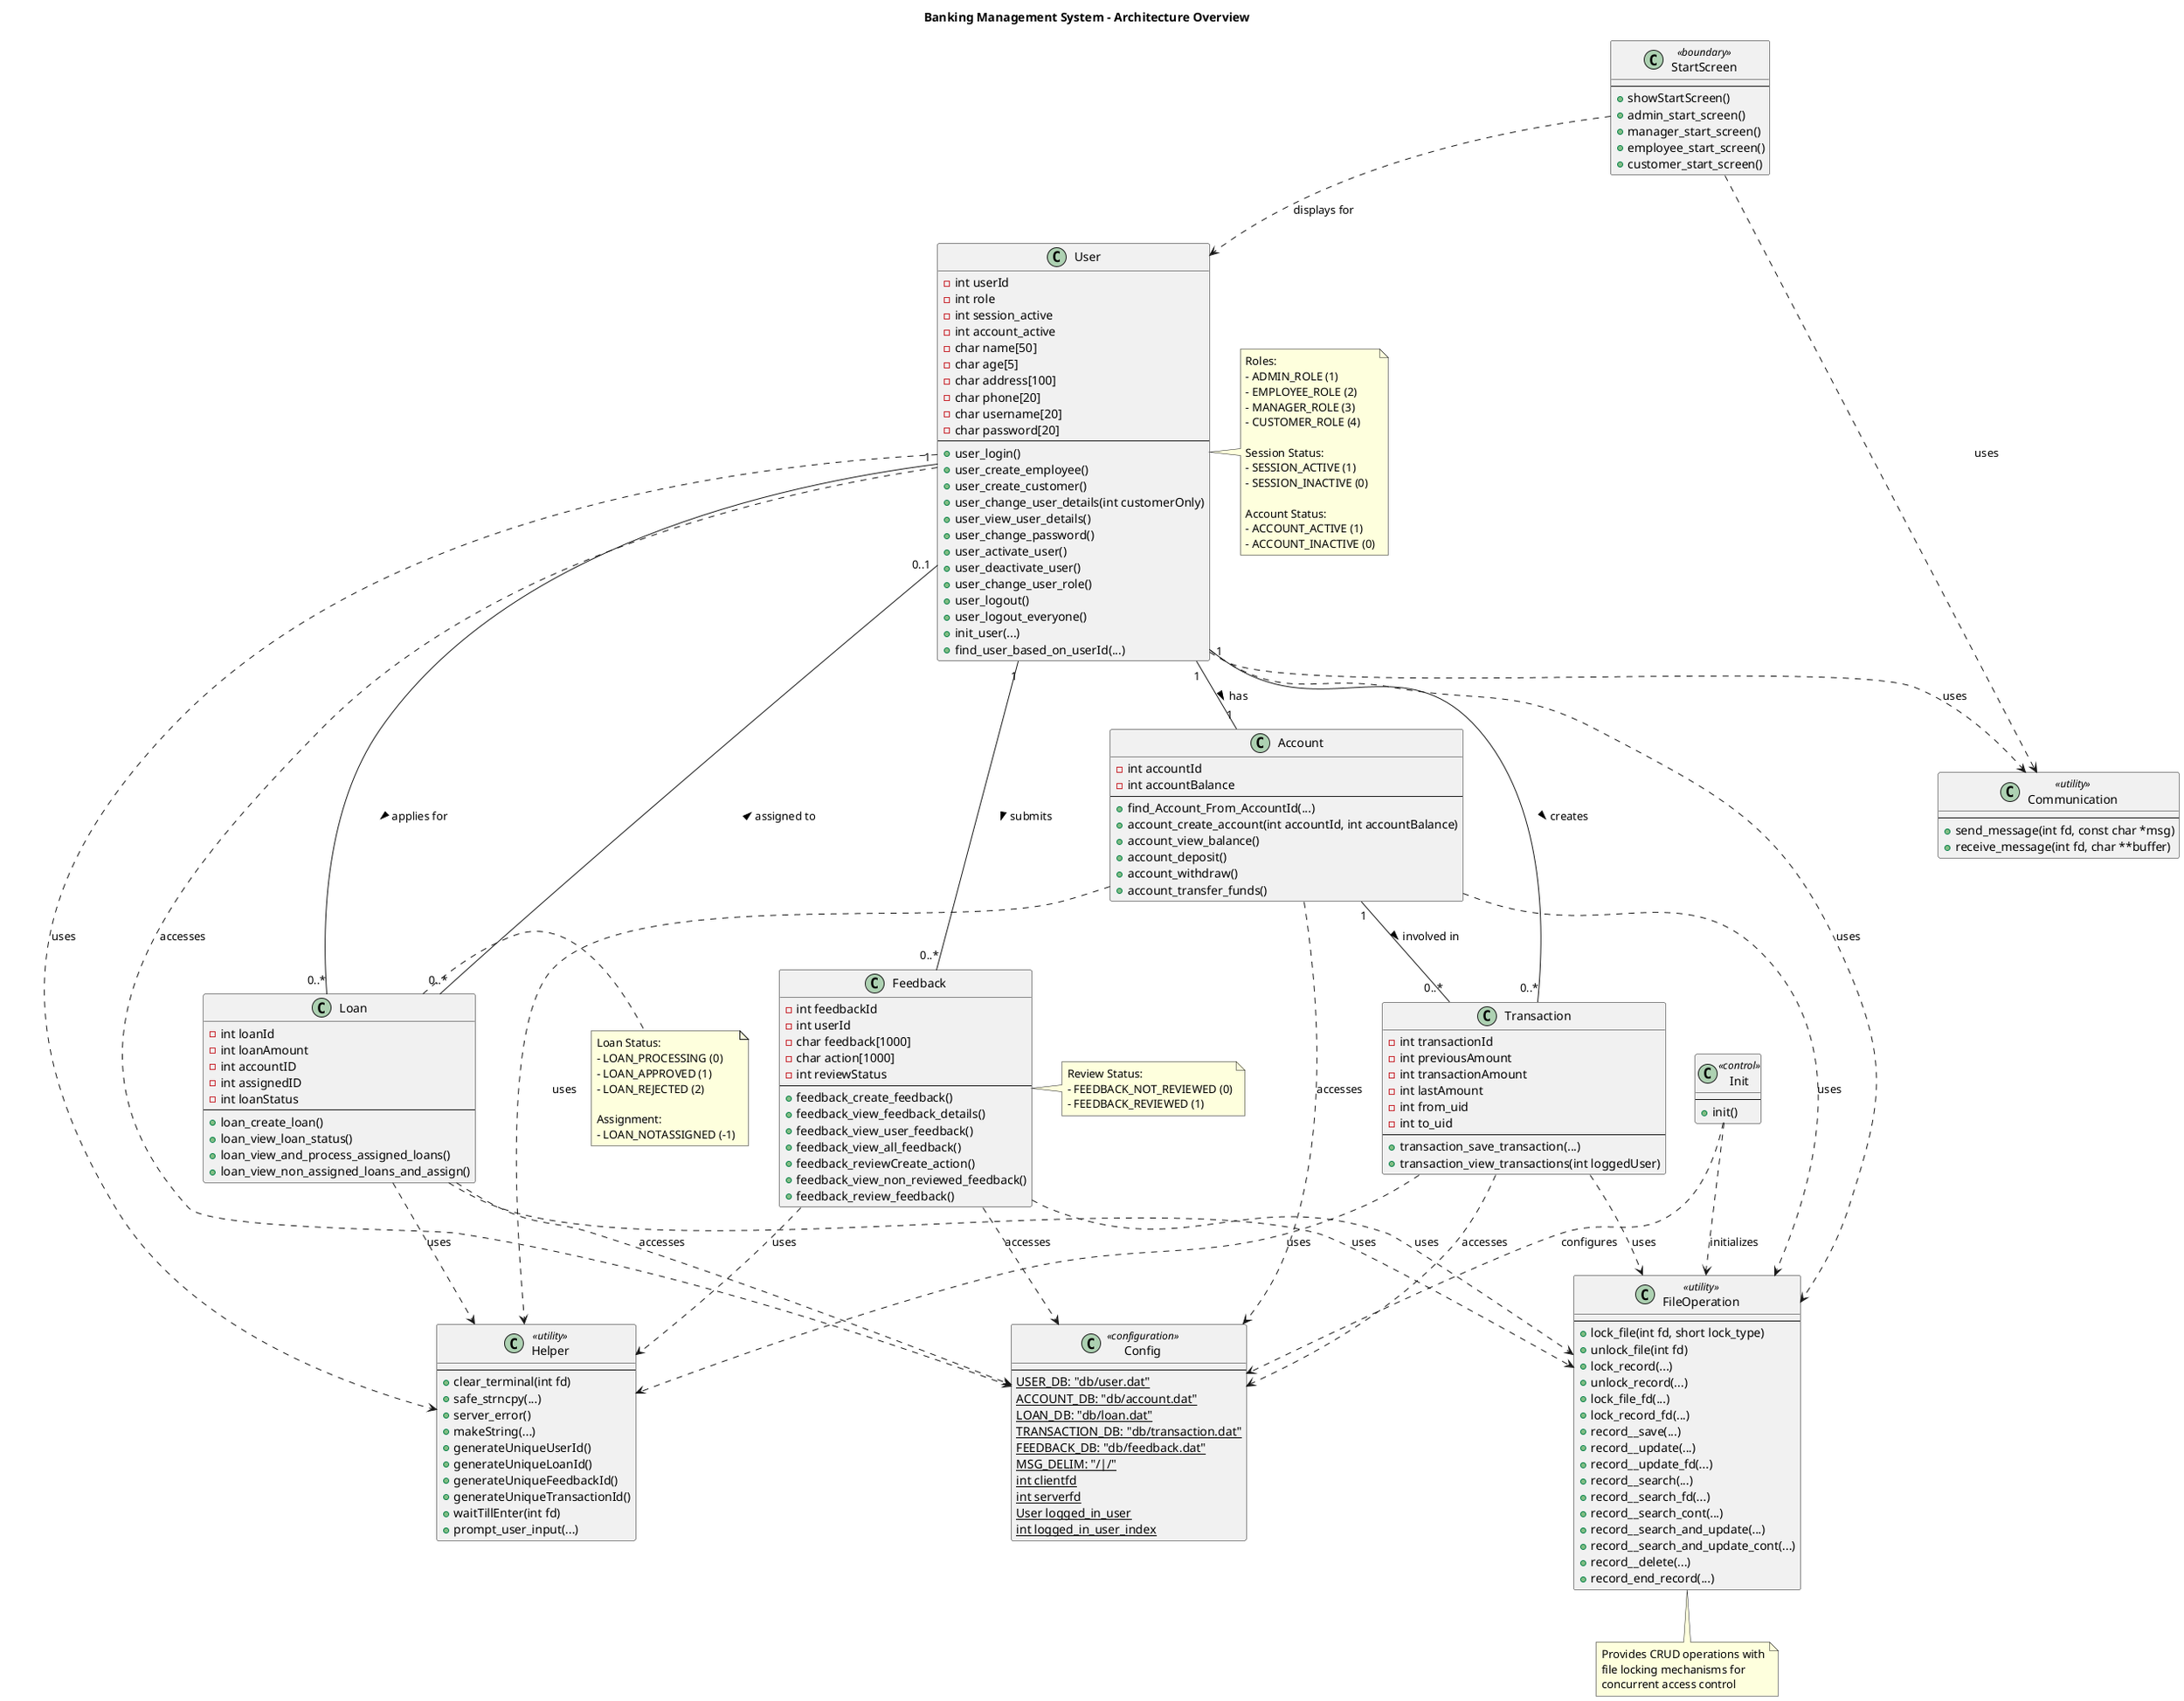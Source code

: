 @startuml Banking Management System - Class Diagram

' ============================================================================
' Banking Management System - UML Class Diagram
' Last Updated: October 31, 2025
' 
' Documentation Links:
' - Main README: ../README.md
' - Quick Start: QUICK_START.md
' - Flowcharts: flowchart.md
' - Workflow: ../workflow.c
' 
' View this diagram:
' 1. VS Code: Install PlantUML extension, press Alt+D (Option+D on Mac)
' 2. Online: https://www.plantuml.com/plantuml/uml/
' 3. CLI: plantuml class_diagram.puml
' ============================================================================

title Banking Management System - Architecture Overview

' ===================================
' Entity Classes (Data Models)
' ===================================

class User {
  - int userId
  - int role
  - int session_active
  - int account_active
  - char name[50]
  - char age[5]
  - char address[100]
  - char phone[20]
  - char username[20]
  - char password[20]
  --
  + user_login()
  + user_create_employee()
  + user_create_customer()
  + user_change_user_details(int customerOnly)
  + user_view_user_details()
  + user_change_password()
  + user_activate_user()
  + user_deactivate_user()
  + user_change_user_role()
  + user_logout()
  + user_logout_everyone()
  + init_user(...)
  + find_user_based_on_userId(...)
}

class Account {
  - int accountId
  - int accountBalance
  --
  + find_Account_From_AccountId(...)
  + account_create_account(int accountId, int accountBalance)
  + account_view_balance()
  + account_deposit()
  + account_withdraw()
  + account_transfer_funds()
}

class Transaction {
  - int transactionId
  - int previousAmount
  - int transactionAmount
  - int lastAmount
  - int from_uid
  - int to_uid
  --
  + transaction_save_transaction(...)
  + transaction_view_transactions(int loggedUser)
}

class Loan {
  - int loanId
  - int loanAmount
  - int accountID
  - int assignedID
  - int loanStatus
  --
  + loan_create_loan()
  + loan_view_loan_status()
  + loan_view_and_process_assigned_loans()
  + loan_view_non_assigned_loans_and_assign()
}

class Feedback {
  - int feedbackId
  - int userId
  - char feedback[1000]
  - char action[1000]
  - int reviewStatus
  --
  + feedback_create_feedback()
  + feedback_view_feedback_details()
  + feedback_view_user_feedback()
  + feedback_view_all_feedback()
  + feedback_reviewCreate_action()
  + feedback_view_non_reviewed_feedback()
  + feedback_review_feedback()
}

' ===================================
' Utility/Service Classes
' ===================================

class FileOperation <<utility>> {
  --
  + lock_file(int fd, short lock_type)
  + unlock_file(int fd)
  + lock_record(...)
  + unlock_record(...)
  + lock_file_fd(...)
  + lock_record_fd(...)
  + record__save(...)
  + record__update(...)
  + record__update_fd(...)
  + record__search(...)
  + record__search_fd(...)
  + record__search_cont(...)
  + record__search_and_update(...)
  + record__search_and_update_cont(...)
  + record__delete(...)
  + record_end_record(...)
}

class Communication <<utility>> {
  --
  + send_message(int fd, const char *msg)
  + receive_message(int fd, char **buffer)
}

class Helper <<utility>> {
  --
  + clear_terminal(int fd)
  + safe_strncpy(...)
  + server_error()
  + makeString(...)
  + generateUniqueUserId()
  + generateUniqueLoanId()
  + generateUniqueFeedbackId()
  + generateUniqueTransactionId()
  + waitTillEnter(int fd)
  + prompt_user_input(...)
}

class StartScreen <<boundary>> {
  --
  + showStartScreen()
  + admin_start_screen()
  + manager_start_screen()
  + employee_start_screen()
  + customer_start_screen()
}

class Init <<control>> {
  --
  + init()
}

class Config <<configuration>> {
  --
  {static} USER_DB: "db/user.dat"
  {static} ACCOUNT_DB: "db/account.dat"
  {static} LOAN_DB: "db/loan.dat"
  {static} TRANSACTION_DB: "db/transaction.dat"
  {static} FEEDBACK_DB: "db/feedback.dat"
  {static} MSG_DELIM: "/|/"
  {static} int clientfd
  {static} int serverfd
  {static} User logged_in_user
  {static} int logged_in_user_index
}

' ===================================
' Relationships
' ===================================

' User has one Account
User "1" -- "1" Account : has >

' User creates multiple Transactions
User "1" -- "0..*" Transaction : creates >

' Account has multiple Transactions
Account "1" -- "0..*" Transaction : involved in >

' User applies for multiple Loans
User "1" -- "0..*" Loan : applies for >

' User submits multiple Feedbacks
User "1" -- "0..*" Feedback : submits >

' Loan is assigned to User (Employee)
Loan "0..*" -- "0..1" User : assigned to >

' All entities use FileOperation for persistence
User ..> FileOperation : uses
Account ..> FileOperation : uses
Transaction ..> FileOperation : uses
Loan ..> FileOperation : uses
Feedback ..> FileOperation : uses

' Communication used by client-server
User ..> Communication : uses
StartScreen ..> Communication : uses

' Helper utilities used across system
User ..> Helper : uses
Account ..> Helper : uses
Loan ..> Helper : uses
Feedback ..> Helper : uses
Transaction ..> Helper : uses

' StartScreen displays UI for different roles
StartScreen ..> User : displays for

' Init initializes the system
Init ..> Config : configures
Init ..> FileOperation : initializes

' Config provides global configuration
User ..> Config : accesses
Account ..> Config : accesses
Loan ..> Config : accesses
Feedback ..> Config : accesses
Transaction ..> Config : accesses

' ===================================
' Notes
' ===================================

note right of User
  Roles:
  - ADMIN_ROLE (1)
  - EMPLOYEE_ROLE (2)
  - MANAGER_ROLE (3)
  - CUSTOMER_ROLE (4)
  
  Session Status:
  - SESSION_ACTIVE (1)
  - SESSION_INACTIVE (0)
  
  Account Status:
  - ACCOUNT_ACTIVE (1)
  - ACCOUNT_INACTIVE (0)
end note

note right of Loan
  Loan Status:
  - LOAN_PROCESSING (0)
  - LOAN_APPROVED (1)
  - LOAN_REJECTED (2)
  
  Assignment:
  - LOAN_NOTASSIGNED (-1)
end note

note right of Feedback
  Review Status:
  - FEEDBACK_NOT_REVIEWED (0)
  - FEEDBACK_REVIEWED (1)
end note

note bottom of FileOperation
  Provides CRUD operations with
  file locking mechanisms for
  concurrent access control
end note

@enduml
